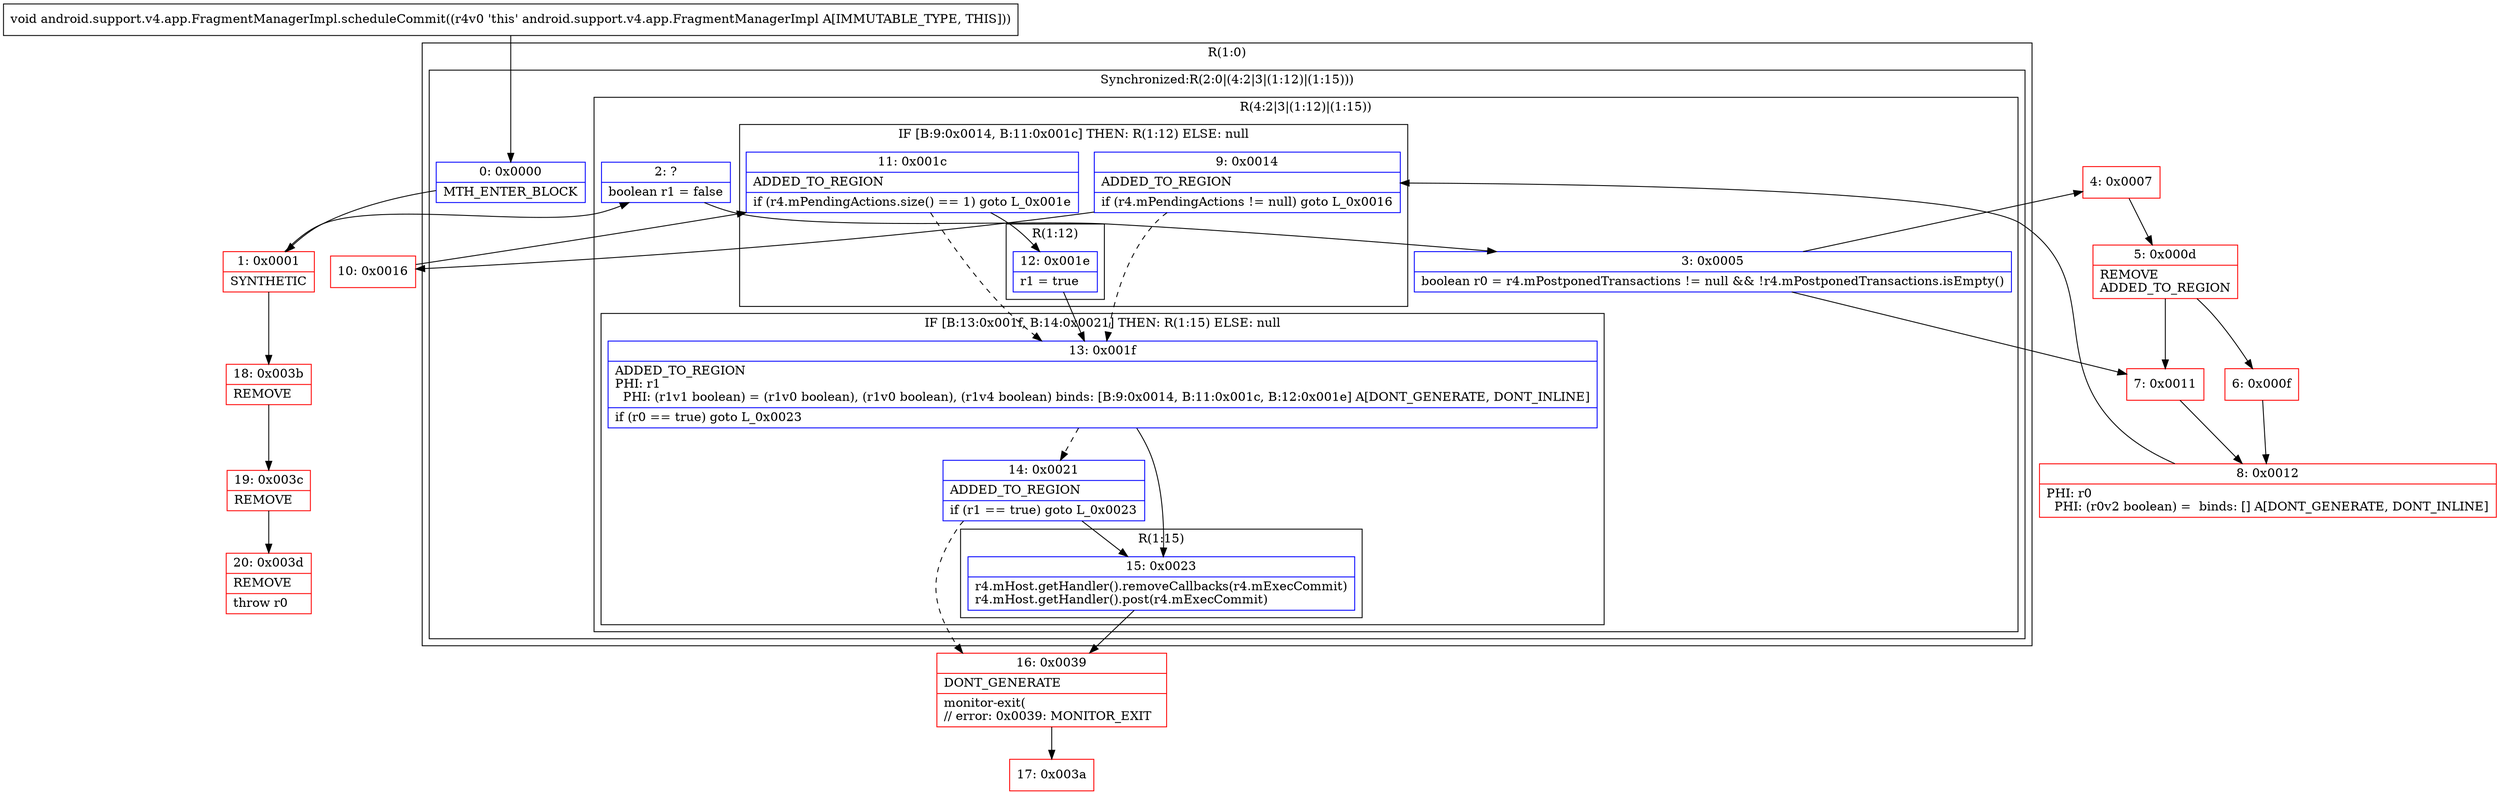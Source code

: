 digraph "CFG forandroid.support.v4.app.FragmentManagerImpl.scheduleCommit()V" {
subgraph cluster_Region_297005918 {
label = "R(1:0)";
node [shape=record,color=blue];
subgraph cluster_SynchronizedRegion_1968550974 {
label = "Synchronized:R(2:0|(4:2|3|(1:12)|(1:15)))";
node [shape=record,color=blue];
Node_0 [shape=record,label="{0\:\ 0x0000|MTH_ENTER_BLOCK\l}"];
subgraph cluster_Region_1410692664 {
label = "R(4:2|3|(1:12)|(1:15))";
node [shape=record,color=blue];
Node_2 [shape=record,label="{2\:\ ?|boolean r1 = false\l}"];
Node_3 [shape=record,label="{3\:\ 0x0005|boolean r0 = r4.mPostponedTransactions != null && !r4.mPostponedTransactions.isEmpty()\l}"];
subgraph cluster_IfRegion_503952608 {
label = "IF [B:9:0x0014, B:11:0x001c] THEN: R(1:12) ELSE: null";
node [shape=record,color=blue];
Node_9 [shape=record,label="{9\:\ 0x0014|ADDED_TO_REGION\l|if (r4.mPendingActions != null) goto L_0x0016\l}"];
Node_11 [shape=record,label="{11\:\ 0x001c|ADDED_TO_REGION\l|if (r4.mPendingActions.size() == 1) goto L_0x001e\l}"];
subgraph cluster_Region_158570634 {
label = "R(1:12)";
node [shape=record,color=blue];
Node_12 [shape=record,label="{12\:\ 0x001e|r1 = true\l}"];
}
}
subgraph cluster_IfRegion_1644258822 {
label = "IF [B:13:0x001f, B:14:0x0021] THEN: R(1:15) ELSE: null";
node [shape=record,color=blue];
Node_13 [shape=record,label="{13\:\ 0x001f|ADDED_TO_REGION\lPHI: r1 \l  PHI: (r1v1 boolean) = (r1v0 boolean), (r1v0 boolean), (r1v4 boolean) binds: [B:9:0x0014, B:11:0x001c, B:12:0x001e] A[DONT_GENERATE, DONT_INLINE]\l|if (r0 == true) goto L_0x0023\l}"];
Node_14 [shape=record,label="{14\:\ 0x0021|ADDED_TO_REGION\l|if (r1 == true) goto L_0x0023\l}"];
subgraph cluster_Region_1281131278 {
label = "R(1:15)";
node [shape=record,color=blue];
Node_15 [shape=record,label="{15\:\ 0x0023|r4.mHost.getHandler().removeCallbacks(r4.mExecCommit)\lr4.mHost.getHandler().post(r4.mExecCommit)\l}"];
}
}
}
}
}
Node_1 [shape=record,color=red,label="{1\:\ 0x0001|SYNTHETIC\l}"];
Node_4 [shape=record,color=red,label="{4\:\ 0x0007}"];
Node_5 [shape=record,color=red,label="{5\:\ 0x000d|REMOVE\lADDED_TO_REGION\l}"];
Node_6 [shape=record,color=red,label="{6\:\ 0x000f}"];
Node_7 [shape=record,color=red,label="{7\:\ 0x0011}"];
Node_8 [shape=record,color=red,label="{8\:\ 0x0012|PHI: r0 \l  PHI: (r0v2 boolean) =  binds: [] A[DONT_GENERATE, DONT_INLINE]\l}"];
Node_10 [shape=record,color=red,label="{10\:\ 0x0016}"];
Node_16 [shape=record,color=red,label="{16\:\ 0x0039|DONT_GENERATE\l|monitor\-exit(\l\/\/ error: 0x0039: MONITOR_EXIT  \l}"];
Node_17 [shape=record,color=red,label="{17\:\ 0x003a}"];
Node_18 [shape=record,color=red,label="{18\:\ 0x003b|REMOVE\l}"];
Node_19 [shape=record,color=red,label="{19\:\ 0x003c|REMOVE\l}"];
Node_20 [shape=record,color=red,label="{20\:\ 0x003d|REMOVE\l|throw r0\l}"];
MethodNode[shape=record,label="{void android.support.v4.app.FragmentManagerImpl.scheduleCommit((r4v0 'this' android.support.v4.app.FragmentManagerImpl A[IMMUTABLE_TYPE, THIS])) }"];
MethodNode -> Node_0;
Node_0 -> Node_1;
Node_2 -> Node_3;
Node_3 -> Node_4;
Node_3 -> Node_7;
Node_9 -> Node_10;
Node_9 -> Node_13[style=dashed];
Node_11 -> Node_12;
Node_11 -> Node_13[style=dashed];
Node_12 -> Node_13;
Node_13 -> Node_14[style=dashed];
Node_13 -> Node_15;
Node_14 -> Node_15;
Node_14 -> Node_16[style=dashed];
Node_15 -> Node_16;
Node_1 -> Node_2;
Node_1 -> Node_18;
Node_4 -> Node_5;
Node_5 -> Node_6;
Node_5 -> Node_7;
Node_6 -> Node_8;
Node_7 -> Node_8;
Node_8 -> Node_9;
Node_10 -> Node_11;
Node_16 -> Node_17;
Node_18 -> Node_19;
Node_19 -> Node_20;
}

